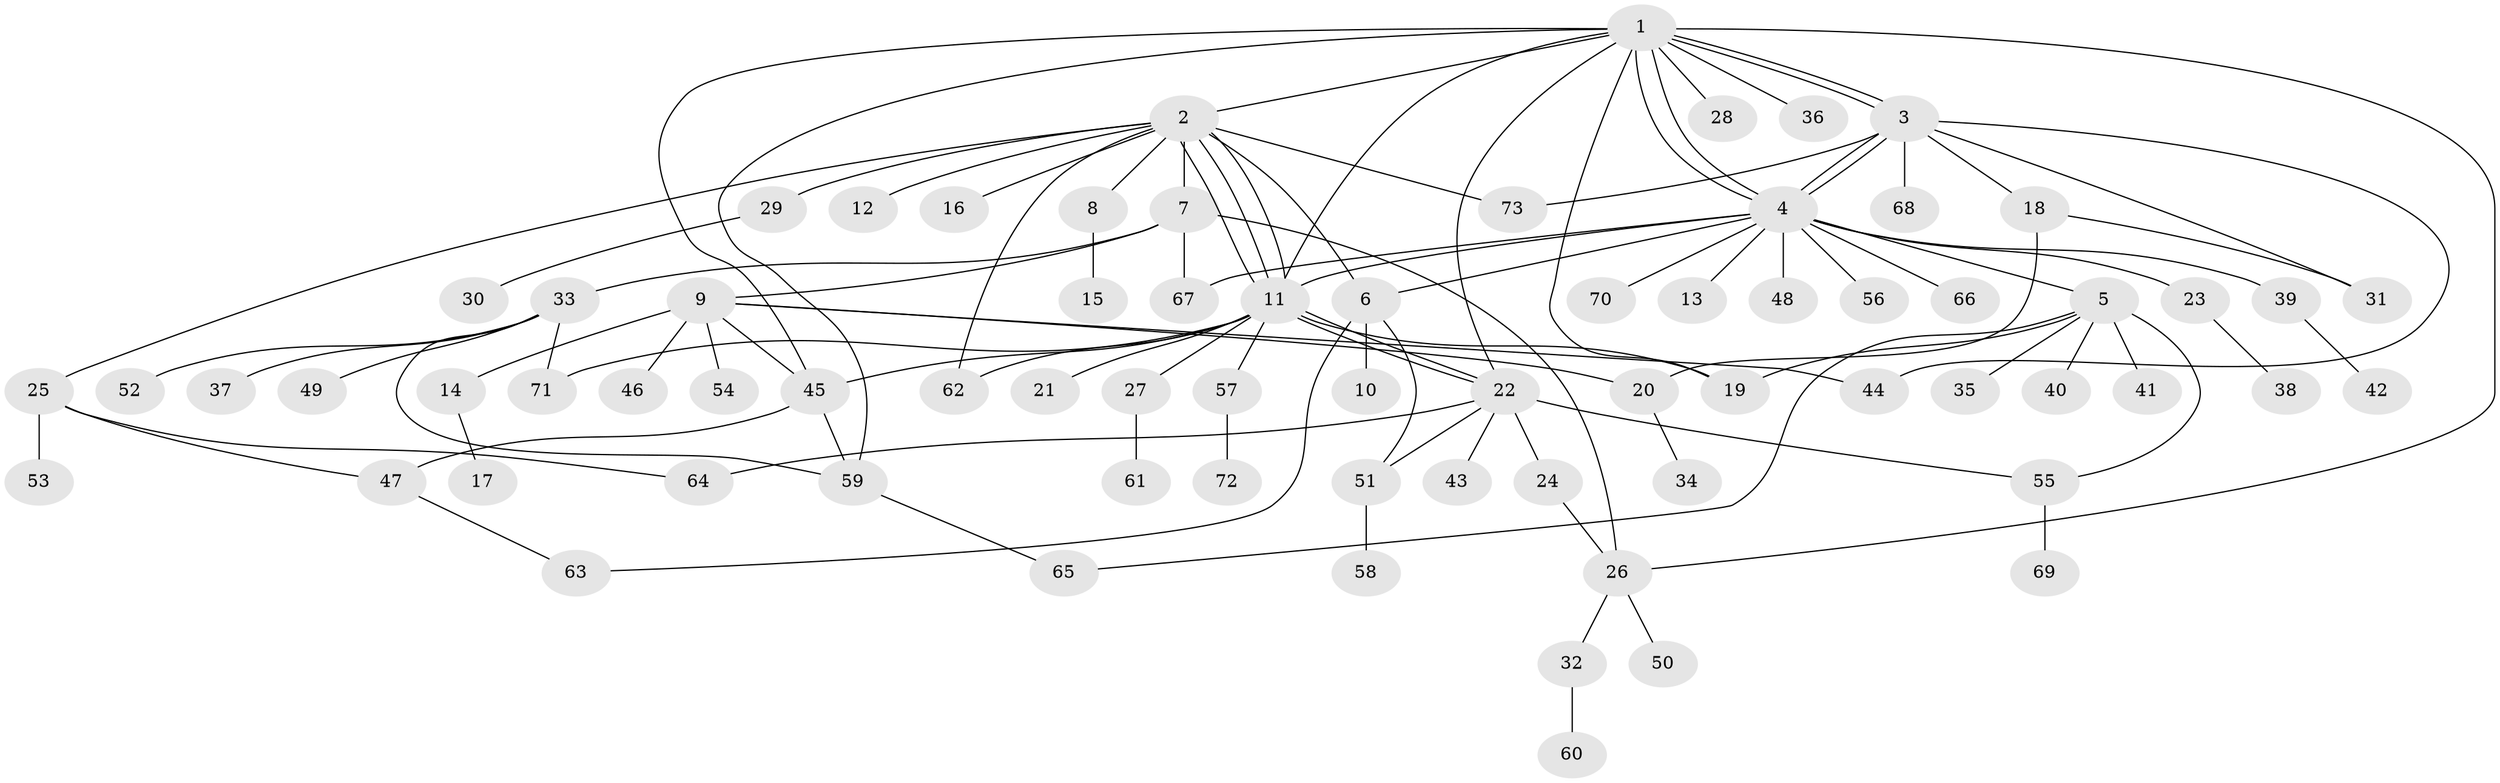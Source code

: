 // Generated by graph-tools (version 1.1) at 2025/35/03/09/25 02:35:45]
// undirected, 73 vertices, 104 edges
graph export_dot {
graph [start="1"]
  node [color=gray90,style=filled];
  1;
  2;
  3;
  4;
  5;
  6;
  7;
  8;
  9;
  10;
  11;
  12;
  13;
  14;
  15;
  16;
  17;
  18;
  19;
  20;
  21;
  22;
  23;
  24;
  25;
  26;
  27;
  28;
  29;
  30;
  31;
  32;
  33;
  34;
  35;
  36;
  37;
  38;
  39;
  40;
  41;
  42;
  43;
  44;
  45;
  46;
  47;
  48;
  49;
  50;
  51;
  52;
  53;
  54;
  55;
  56;
  57;
  58;
  59;
  60;
  61;
  62;
  63;
  64;
  65;
  66;
  67;
  68;
  69;
  70;
  71;
  72;
  73;
  1 -- 2;
  1 -- 3;
  1 -- 3;
  1 -- 4;
  1 -- 4;
  1 -- 11;
  1 -- 19;
  1 -- 22;
  1 -- 26;
  1 -- 28;
  1 -- 36;
  1 -- 45;
  1 -- 59;
  2 -- 6;
  2 -- 7;
  2 -- 8;
  2 -- 11;
  2 -- 11;
  2 -- 11;
  2 -- 12;
  2 -- 16;
  2 -- 25;
  2 -- 29;
  2 -- 62;
  2 -- 73;
  3 -- 4;
  3 -- 4;
  3 -- 18;
  3 -- 31;
  3 -- 44;
  3 -- 68;
  3 -- 73;
  4 -- 5;
  4 -- 6;
  4 -- 11;
  4 -- 13;
  4 -- 23;
  4 -- 39;
  4 -- 48;
  4 -- 56;
  4 -- 66;
  4 -- 67;
  4 -- 70;
  5 -- 19;
  5 -- 35;
  5 -- 40;
  5 -- 41;
  5 -- 55;
  5 -- 65;
  6 -- 10;
  6 -- 51;
  6 -- 63;
  7 -- 9;
  7 -- 26;
  7 -- 33;
  7 -- 67;
  8 -- 15;
  9 -- 14;
  9 -- 20;
  9 -- 44;
  9 -- 45;
  9 -- 46;
  9 -- 54;
  11 -- 19;
  11 -- 21;
  11 -- 22;
  11 -- 22;
  11 -- 27;
  11 -- 45;
  11 -- 57;
  11 -- 62;
  11 -- 71;
  14 -- 17;
  18 -- 20;
  18 -- 31;
  20 -- 34;
  22 -- 24;
  22 -- 43;
  22 -- 51;
  22 -- 55;
  22 -- 64;
  23 -- 38;
  24 -- 26;
  25 -- 47;
  25 -- 53;
  25 -- 64;
  26 -- 32;
  26 -- 50;
  27 -- 61;
  29 -- 30;
  32 -- 60;
  33 -- 37;
  33 -- 49;
  33 -- 52;
  33 -- 59;
  33 -- 71;
  39 -- 42;
  45 -- 47;
  45 -- 59;
  47 -- 63;
  51 -- 58;
  55 -- 69;
  57 -- 72;
  59 -- 65;
}
